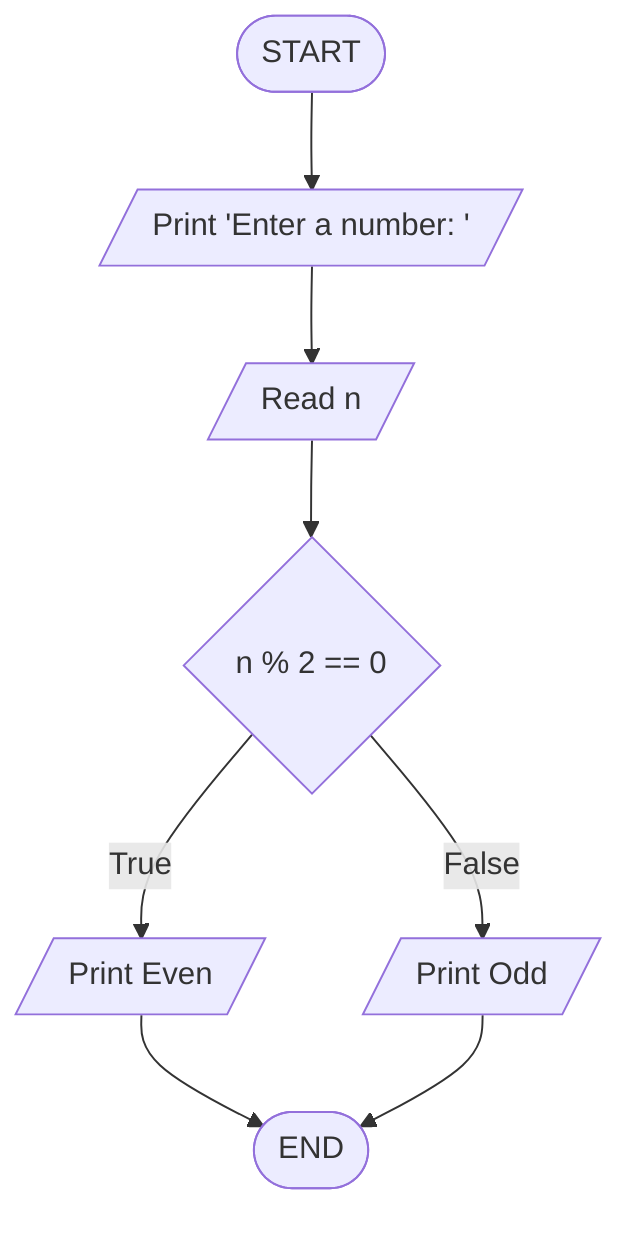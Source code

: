 flowchart TD
Start([START]) -->
InputPrompt[/Print 'Enter a number: '/] -->
Input[/Read n/] -->
CheckOdd{n % 2 == 0} -- True -->
PrintEven[/Print Even/] --> End
CheckOdd -- False --> PrintOdd[/Print Odd/] --> End
End([END])